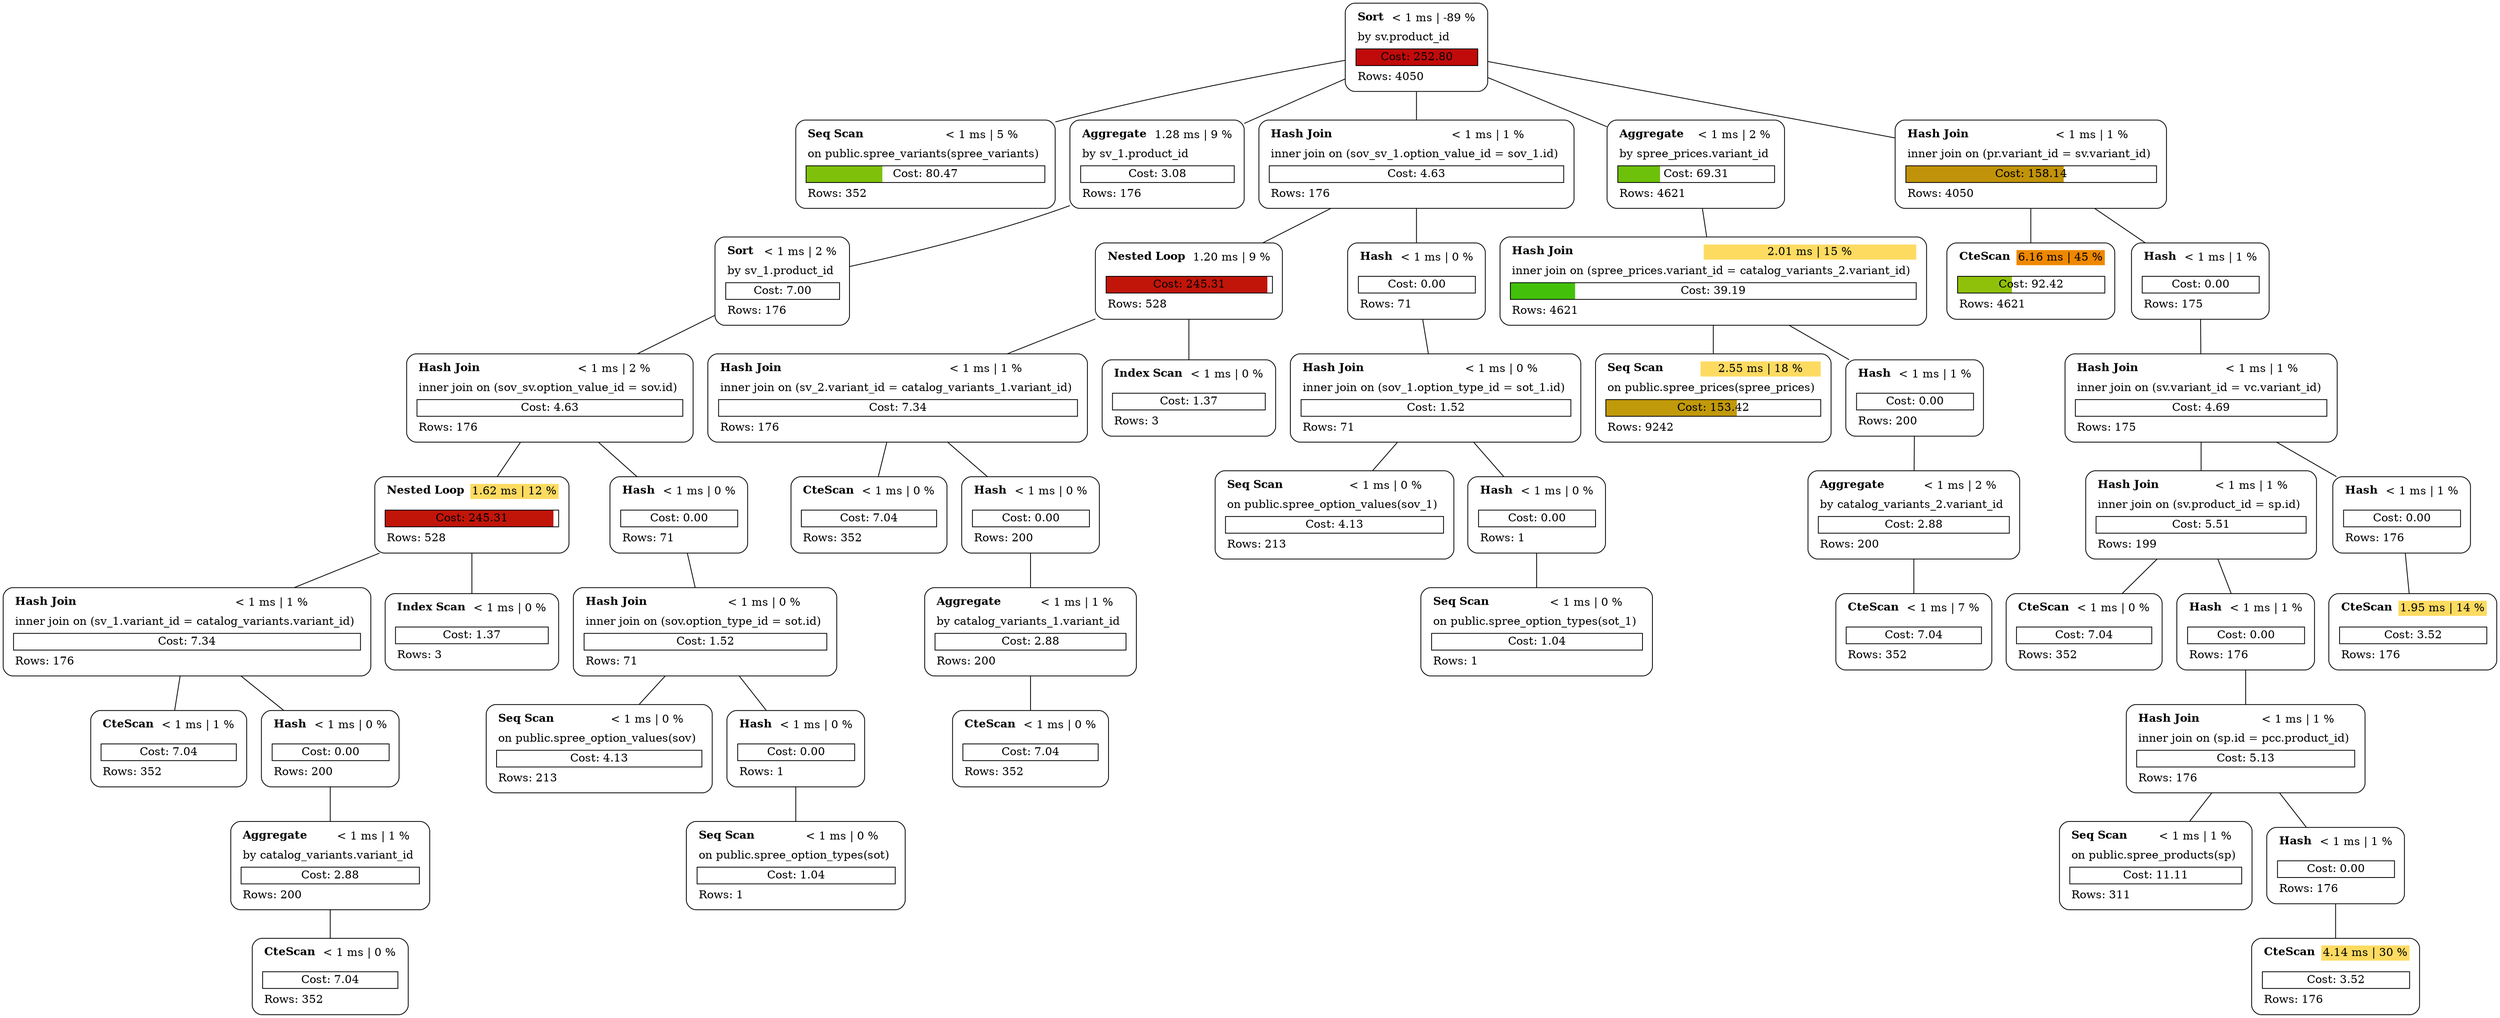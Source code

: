graph explain {
    node0[label=<<table border="0" cellborder="0" cellspacing="5"><tr><td align="left"><b>Sort</b></td><td>&lt; 1 ms | -89 %</td></tr><tr><td colspan="2" align="left">by sv.product_id</td></tr><tr><td colspan="2" border="1" bgcolor="#c10a0a">Cost: 252.80</td></tr><tr><td colspan="2" align="left">Rows: 4050</td></tr></table>>][style="rounded"][shape="box"];
    node1[label=<<table border="0" cellborder="0" cellspacing="5"><tr><td align="left"><b>Seq Scan</b></td><td>&lt; 1 ms | 5 %</td></tr><tr><td colspan="2" align="left">on public.spree_variants(spree_variants)</td></tr><tr><td colspan="2" border="1" bgcolor="#7fc10a;0.32:white">Cost: 80.47</td></tr><tr><td colspan="2" align="left">Rows: 352</td></tr></table>>][style="rounded"][shape="box"];
    node2[label=<<table border="0" cellborder="0" cellspacing="5"><tr><td align="left"><b>Aggregate</b></td><td bgcolor="white">1.28 ms | 9 %</td></tr><tr><td colspan="2" align="left">by sv_1.product_id</td></tr><tr><td colspan="2" border="1" >Cost: 3.08</td></tr><tr><td colspan="2" align="left">Rows: 176</td></tr></table>>][style="rounded"][shape="box"];
    node3[label=<<table border="0" cellborder="0" cellspacing="5"><tr><td align="left"><b>Sort</b></td><td>&lt; 1 ms | 2 %</td></tr><tr><td colspan="2" align="left">by sv_1.product_id</td></tr><tr><td colspan="2" border="1" >Cost: 7.00</td></tr><tr><td colspan="2" align="left">Rows: 176</td></tr></table>>][style="rounded"][shape="box"];
    node4[label=<<table border="0" cellborder="0" cellspacing="5"><tr><td align="left"><b>Hash Join</b></td><td>&lt; 1 ms | 2 %</td></tr><tr><td colspan="2" align="left">inner join on (sov_sv.option_value_id = sov.id)</td></tr><tr><td colspan="2" border="1" >Cost: 4.63</td></tr><tr><td colspan="2" align="left">Rows: 176</td></tr></table>>][style="rounded"][shape="box"];
    node5[label=<<table border="0" cellborder="0" cellspacing="5"><tr><td align="left"><b>Nested Loop</b></td><td bgcolor="#fddb61">1.62 ms | 12 %</td></tr><tr><td colspan="2" align="left"></td></tr><tr><td colspan="2" border="1" bgcolor="#c1150a;0.97:white">Cost: 245.31</td></tr><tr><td colspan="2" align="left">Rows: 528</td></tr></table>>][style="rounded"][shape="box"];
    node6[label=<<table border="0" cellborder="0" cellspacing="5"><tr><td align="left"><b>Hash Join</b></td><td>&lt; 1 ms | 1 %</td></tr><tr><td colspan="2" align="left">inner join on (sv_1.variant_id = catalog_variants.variant_id)</td></tr><tr><td colspan="2" border="1" >Cost: 7.34</td></tr><tr><td colspan="2" align="left">Rows: 176</td></tr></table>>][style="rounded"][shape="box"];
    node7[label=<<table border="0" cellborder="0" cellspacing="5"><tr><td align="left"><b>CteScan</b></td><td>&lt; 1 ms | 1 %</td></tr><tr><td colspan="2" align="left"></td></tr><tr><td colspan="2" border="1" >Cost: 7.04</td></tr><tr><td colspan="2" align="left">Rows: 352</td></tr></table>>][style="rounded"][shape="box"];
    node8[label=<<table border="0" cellborder="0" cellspacing="5"><tr><td align="left"><b>Hash</b></td><td>&lt; 1 ms | 0 %</td></tr><tr><td colspan="2" align="left"></td></tr><tr><td colspan="2" border="1" >Cost: 0.00</td></tr><tr><td colspan="2" align="left">Rows: 200</td></tr></table>>][style="rounded"][shape="box"];
    node9[label=<<table border="0" cellborder="0" cellspacing="5"><tr><td align="left"><b>Aggregate</b></td><td>&lt; 1 ms | 1 %</td></tr><tr><td colspan="2" align="left">by catalog_variants.variant_id</td></tr><tr><td colspan="2" border="1" >Cost: 2.88</td></tr><tr><td colspan="2" align="left">Rows: 200</td></tr></table>>][style="rounded"][shape="box"];
    node10[label=<<table border="0" cellborder="0" cellspacing="5"><tr><td align="left"><b>CteScan</b></td><td>&lt; 1 ms | 0 %</td></tr><tr><td colspan="2" align="left"></td></tr><tr><td colspan="2" border="1" >Cost: 7.04</td></tr><tr><td colspan="2" align="left">Rows: 352</td></tr></table>>][style="rounded"][shape="box"];
    node11[label=<<table border="0" cellborder="0" cellspacing="5"><tr><td align="left"><b>Index Scan</b></td><td>&lt; 1 ms | 0 %</td></tr><tr><td colspan="2" align="left"></td></tr><tr><td colspan="2" border="1" >Cost: 1.37</td></tr><tr><td colspan="2" align="left">Rows: 3</td></tr></table>>][style="rounded"][shape="box"];
    node12[label=<<table border="0" cellborder="0" cellspacing="5"><tr><td align="left"><b>Hash</b></td><td>&lt; 1 ms | 0 %</td></tr><tr><td colspan="2" align="left"></td></tr><tr><td colspan="2" border="1" >Cost: 0.00</td></tr><tr><td colspan="2" align="left">Rows: 71</td></tr></table>>][style="rounded"][shape="box"];
    node13[label=<<table border="0" cellborder="0" cellspacing="5"><tr><td align="left"><b>Hash Join</b></td><td>&lt; 1 ms | 0 %</td></tr><tr><td colspan="2" align="left">inner join on (sov.option_type_id = sot.id)</td></tr><tr><td colspan="2" border="1" >Cost: 1.52</td></tr><tr><td colspan="2" align="left">Rows: 71</td></tr></table>>][style="rounded"][shape="box"];
    node14[label=<<table border="0" cellborder="0" cellspacing="5"><tr><td align="left"><b>Seq Scan</b></td><td>&lt; 1 ms | 0 %</td></tr><tr><td colspan="2" align="left">on public.spree_option_values(sov)</td></tr><tr><td colspan="2" border="1" >Cost: 4.13</td></tr><tr><td colspan="2" align="left">Rows: 213</td></tr></table>>][style="rounded"][shape="box"];
    node15[label=<<table border="0" cellborder="0" cellspacing="5"><tr><td align="left"><b>Hash</b></td><td>&lt; 1 ms | 0 %</td></tr><tr><td colspan="2" align="left"></td></tr><tr><td colspan="2" border="1" >Cost: 0.00</td></tr><tr><td colspan="2" align="left">Rows: 1</td></tr></table>>][style="rounded"][shape="box"];
    node16[label=<<table border="0" cellborder="0" cellspacing="5"><tr><td align="left"><b>Seq Scan</b></td><td>&lt; 1 ms | 0 %</td></tr><tr><td colspan="2" align="left">on public.spree_option_types(sot)</td></tr><tr><td colspan="2" border="1" >Cost: 1.04</td></tr><tr><td colspan="2" align="left">Rows: 1</td></tr></table>>][style="rounded"][shape="box"];
    node17[label=<<table border="0" cellborder="0" cellspacing="5"><tr><td align="left"><b>Hash Join</b></td><td>&lt; 1 ms | 1 %</td></tr><tr><td colspan="2" align="left">inner join on (sov_sv_1.option_value_id = sov_1.id)</td></tr><tr><td colspan="2" border="1" >Cost: 4.63</td></tr><tr><td colspan="2" align="left">Rows: 176</td></tr></table>>][style="rounded"][shape="box"];
    node18[label=<<table border="0" cellborder="0" cellspacing="5"><tr><td align="left"><b>Nested Loop</b></td><td bgcolor="white">1.20 ms | 9 %</td></tr><tr><td colspan="2" align="left"></td></tr><tr><td colspan="2" border="1" bgcolor="#c1150a;0.97:white">Cost: 245.31</td></tr><tr><td colspan="2" align="left">Rows: 528</td></tr></table>>][style="rounded"][shape="box"];
    node19[label=<<table border="0" cellborder="0" cellspacing="5"><tr><td align="left"><b>Hash Join</b></td><td>&lt; 1 ms | 1 %</td></tr><tr><td colspan="2" align="left">inner join on (sv_2.variant_id = catalog_variants_1.variant_id)</td></tr><tr><td colspan="2" border="1" >Cost: 7.34</td></tr><tr><td colspan="2" align="left">Rows: 176</td></tr></table>>][style="rounded"][shape="box"];
    node20[label=<<table border="0" cellborder="0" cellspacing="5"><tr><td align="left"><b>CteScan</b></td><td>&lt; 1 ms | 0 %</td></tr><tr><td colspan="2" align="left"></td></tr><tr><td colspan="2" border="1" >Cost: 7.04</td></tr><tr><td colspan="2" align="left">Rows: 352</td></tr></table>>][style="rounded"][shape="box"];
    node21[label=<<table border="0" cellborder="0" cellspacing="5"><tr><td align="left"><b>Hash</b></td><td>&lt; 1 ms | 0 %</td></tr><tr><td colspan="2" align="left"></td></tr><tr><td colspan="2" border="1" >Cost: 0.00</td></tr><tr><td colspan="2" align="left">Rows: 200</td></tr></table>>][style="rounded"][shape="box"];
    node22[label=<<table border="0" cellborder="0" cellspacing="5"><tr><td align="left"><b>Aggregate</b></td><td>&lt; 1 ms | 1 %</td></tr><tr><td colspan="2" align="left">by catalog_variants_1.variant_id</td></tr><tr><td colspan="2" border="1" >Cost: 2.88</td></tr><tr><td colspan="2" align="left">Rows: 200</td></tr></table>>][style="rounded"][shape="box"];
    node23[label=<<table border="0" cellborder="0" cellspacing="5"><tr><td align="left"><b>CteScan</b></td><td>&lt; 1 ms | 0 %</td></tr><tr><td colspan="2" align="left"></td></tr><tr><td colspan="2" border="1" >Cost: 7.04</td></tr><tr><td colspan="2" align="left">Rows: 352</td></tr></table>>][style="rounded"][shape="box"];
    node24[label=<<table border="0" cellborder="0" cellspacing="5"><tr><td align="left"><b>Index Scan</b></td><td>&lt; 1 ms | 0 %</td></tr><tr><td colspan="2" align="left"></td></tr><tr><td colspan="2" border="1" >Cost: 1.37</td></tr><tr><td colspan="2" align="left">Rows: 3</td></tr></table>>][style="rounded"][shape="box"];
    node25[label=<<table border="0" cellborder="0" cellspacing="5"><tr><td align="left"><b>Hash</b></td><td>&lt; 1 ms | 0 %</td></tr><tr><td colspan="2" align="left"></td></tr><tr><td colspan="2" border="1" >Cost: 0.00</td></tr><tr><td colspan="2" align="left">Rows: 71</td></tr></table>>][style="rounded"][shape="box"];
    node26[label=<<table border="0" cellborder="0" cellspacing="5"><tr><td align="left"><b>Hash Join</b></td><td>&lt; 1 ms | 0 %</td></tr><tr><td colspan="2" align="left">inner join on (sov_1.option_type_id = sot_1.id)</td></tr><tr><td colspan="2" border="1" >Cost: 1.52</td></tr><tr><td colspan="2" align="left">Rows: 71</td></tr></table>>][style="rounded"][shape="box"];
    node27[label=<<table border="0" cellborder="0" cellspacing="5"><tr><td align="left"><b>Seq Scan</b></td><td>&lt; 1 ms | 0 %</td></tr><tr><td colspan="2" align="left">on public.spree_option_values(sov_1)</td></tr><tr><td colspan="2" border="1" >Cost: 4.13</td></tr><tr><td colspan="2" align="left">Rows: 213</td></tr></table>>][style="rounded"][shape="box"];
    node28[label=<<table border="0" cellborder="0" cellspacing="5"><tr><td align="left"><b>Hash</b></td><td>&lt; 1 ms | 0 %</td></tr><tr><td colspan="2" align="left"></td></tr><tr><td colspan="2" border="1" >Cost: 0.00</td></tr><tr><td colspan="2" align="left">Rows: 1</td></tr></table>>][style="rounded"][shape="box"];
    node29[label=<<table border="0" cellborder="0" cellspacing="5"><tr><td align="left"><b>Seq Scan</b></td><td>&lt; 1 ms | 0 %</td></tr><tr><td colspan="2" align="left">on public.spree_option_types(sot_1)</td></tr><tr><td colspan="2" border="1" >Cost: 1.04</td></tr><tr><td colspan="2" align="left">Rows: 1</td></tr></table>>][style="rounded"][shape="box"];
    node30[label=<<table border="0" cellborder="0" cellspacing="5"><tr><td align="left"><b>Aggregate</b></td><td>&lt; 1 ms | 2 %</td></tr><tr><td colspan="2" align="left">by spree_prices.variant_id</td></tr><tr><td colspan="2" border="1" bgcolor="#6ec10a;0.27:white">Cost: 69.31</td></tr><tr><td colspan="2" align="left">Rows: 4621</td></tr></table>>][style="rounded"][shape="box"];
    node31[label=<<table border="0" cellborder="0" cellspacing="5"><tr><td align="left"><b>Hash Join</b></td><td bgcolor="#fddb61">2.01 ms | 15 %</td></tr><tr><td colspan="2" align="left">inner join on (spree_prices.variant_id = catalog_variants_2.variant_id)</td></tr><tr><td colspan="2" border="1" bgcolor="#43c10a;0.16:white">Cost: 39.19</td></tr><tr><td colspan="2" align="left">Rows: 4621</td></tr></table>>][style="rounded"][shape="box"];
    node32[label=<<table border="0" cellborder="0" cellspacing="5"><tr><td align="left"><b>Seq Scan</b></td><td bgcolor="#fddb61">2.55 ms | 18 %</td></tr><tr><td colspan="2" align="left">on public.spree_prices(spree_prices)</td></tr><tr><td colspan="2" border="1" bgcolor="#c19a0a;0.61:white">Cost: 153.42</td></tr><tr><td colspan="2" align="left">Rows: 9242</td></tr></table>>][style="rounded"][shape="box"];
    node33[label=<<table border="0" cellborder="0" cellspacing="5"><tr><td align="left"><b>Hash</b></td><td>&lt; 1 ms | 1 %</td></tr><tr><td colspan="2" align="left"></td></tr><tr><td colspan="2" border="1" >Cost: 0.00</td></tr><tr><td colspan="2" align="left">Rows: 200</td></tr></table>>][style="rounded"][shape="box"];
    node34[label=<<table border="0" cellborder="0" cellspacing="5"><tr><td align="left"><b>Aggregate</b></td><td>&lt; 1 ms | 2 %</td></tr><tr><td colspan="2" align="left">by catalog_variants_2.variant_id</td></tr><tr><td colspan="2" border="1" >Cost: 2.88</td></tr><tr><td colspan="2" align="left">Rows: 200</td></tr></table>>][style="rounded"][shape="box"];
    node35[label=<<table border="0" cellborder="0" cellspacing="5"><tr><td align="left"><b>CteScan</b></td><td>&lt; 1 ms | 7 %</td></tr><tr><td colspan="2" align="left"></td></tr><tr><td colspan="2" border="1" >Cost: 7.04</td></tr><tr><td colspan="2" align="left">Rows: 352</td></tr></table>>][style="rounded"][shape="box"];
    node36[label=<<table border="0" cellborder="0" cellspacing="5"><tr><td align="left"><b>Hash Join</b></td><td>&lt; 1 ms | 1 %</td></tr><tr><td colspan="2" align="left">inner join on (pr.variant_id = sv.variant_id)</td></tr><tr><td colspan="2" border="1" bgcolor="#c1930a;0.63:white">Cost: 158.14</td></tr><tr><td colspan="2" align="left">Rows: 4050</td></tr></table>>][style="rounded"][shape="box"];
    node37[label=<<table border="0" cellborder="0" cellspacing="5"><tr><td align="left"><b>CteScan</b></td><td bgcolor="#ee8800">6.16 ms | 45 %</td></tr><tr><td colspan="2" align="left"></td></tr><tr><td colspan="2" border="1" bgcolor="#90c10a;0.37:white">Cost: 92.42</td></tr><tr><td colspan="2" align="left">Rows: 4621</td></tr></table>>][style="rounded"][shape="box"];
    node38[label=<<table border="0" cellborder="0" cellspacing="5"><tr><td align="left"><b>Hash</b></td><td>&lt; 1 ms | 1 %</td></tr><tr><td colspan="2" align="left"></td></tr><tr><td colspan="2" border="1" >Cost: 0.00</td></tr><tr><td colspan="2" align="left">Rows: 175</td></tr></table>>][style="rounded"][shape="box"];
    node39[label=<<table border="0" cellborder="0" cellspacing="5"><tr><td align="left"><b>Hash Join</b></td><td>&lt; 1 ms | 1 %</td></tr><tr><td colspan="2" align="left">inner join on (sv.variant_id = vc.variant_id)</td></tr><tr><td colspan="2" border="1" >Cost: 4.69</td></tr><tr><td colspan="2" align="left">Rows: 175</td></tr></table>>][style="rounded"][shape="box"];
    node40[label=<<table border="0" cellborder="0" cellspacing="5"><tr><td align="left"><b>Hash Join</b></td><td>&lt; 1 ms | 1 %</td></tr><tr><td colspan="2" align="left">inner join on (sv.product_id = sp.id)</td></tr><tr><td colspan="2" border="1" >Cost: 5.51</td></tr><tr><td colspan="2" align="left">Rows: 199</td></tr></table>>][style="rounded"][shape="box"];
    node41[label=<<table border="0" cellborder="0" cellspacing="5"><tr><td align="left"><b>CteScan</b></td><td>&lt; 1 ms | 0 %</td></tr><tr><td colspan="2" align="left"></td></tr><tr><td colspan="2" border="1" >Cost: 7.04</td></tr><tr><td colspan="2" align="left">Rows: 352</td></tr></table>>][style="rounded"][shape="box"];
    node42[label=<<table border="0" cellborder="0" cellspacing="5"><tr><td align="left"><b>Hash</b></td><td>&lt; 1 ms | 1 %</td></tr><tr><td colspan="2" align="left"></td></tr><tr><td colspan="2" border="1" >Cost: 0.00</td></tr><tr><td colspan="2" align="left">Rows: 176</td></tr></table>>][style="rounded"][shape="box"];
    node43[label=<<table border="0" cellborder="0" cellspacing="5"><tr><td align="left"><b>Hash Join</b></td><td>&lt; 1 ms | 1 %</td></tr><tr><td colspan="2" align="left">inner join on (sp.id = pcc.product_id)</td></tr><tr><td colspan="2" border="1" >Cost: 5.13</td></tr><tr><td colspan="2" align="left">Rows: 176</td></tr></table>>][style="rounded"][shape="box"];
    node44[label=<<table border="0" cellborder="0" cellspacing="5"><tr><td align="left"><b>Seq Scan</b></td><td>&lt; 1 ms | 1 %</td></tr><tr><td colspan="2" align="left">on public.spree_products(sp)</td></tr><tr><td colspan="2" border="1" >Cost: 11.11</td></tr><tr><td colspan="2" align="left">Rows: 311</td></tr></table>>][style="rounded"][shape="box"];
    node45[label=<<table border="0" cellborder="0" cellspacing="5"><tr><td align="left"><b>Hash</b></td><td>&lt; 1 ms | 1 %</td></tr><tr><td colspan="2" align="left"></td></tr><tr><td colspan="2" border="1" >Cost: 0.00</td></tr><tr><td colspan="2" align="left">Rows: 176</td></tr></table>>][style="rounded"][shape="box"];
    node46[label=<<table border="0" cellborder="0" cellspacing="5"><tr><td align="left"><b>CteScan</b></td><td bgcolor="#fddb61">4.14 ms | 30 %</td></tr><tr><td colspan="2" align="left"></td></tr><tr><td colspan="2" border="1" >Cost: 3.52</td></tr><tr><td colspan="2" align="left">Rows: 176</td></tr></table>>][style="rounded"][shape="box"];
    node47[label=<<table border="0" cellborder="0" cellspacing="5"><tr><td align="left"><b>Hash</b></td><td>&lt; 1 ms | 1 %</td></tr><tr><td colspan="2" align="left"></td></tr><tr><td colspan="2" border="1" >Cost: 0.00</td></tr><tr><td colspan="2" align="left">Rows: 176</td></tr></table>>][style="rounded"][shape="box"];
    node48[label=<<table border="0" cellborder="0" cellspacing="5"><tr><td align="left"><b>CteScan</b></td><td bgcolor="#fddb61">1.95 ms | 14 %</td></tr><tr><td colspan="2" align="left"></td></tr><tr><td colspan="2" border="1" >Cost: 3.52</td></tr><tr><td colspan="2" align="left">Rows: 176</td></tr></table>>][style="rounded"][shape="box"];
    node0 -- node1[label=""];
    node0 -- node2[label=""];
    node2 -- node3[label=""];
    node3 -- node4[label=""];
    node4 -- node5[label=""];
    node5 -- node6[label=""];
    node6 -- node7[label=""];
    node6 -- node8[label=""];
    node8 -- node9[label=""];
    node9 -- node10[label=""];
    node5 -- node11[label=""];
    node4 -- node12[label=""];
    node12 -- node13[label=""];
    node13 -- node14[label=""];
    node13 -- node15[label=""];
    node15 -- node16[label=""];
    node0 -- node17[label=""];
    node17 -- node18[label=""];
    node18 -- node19[label=""];
    node19 -- node20[label=""];
    node19 -- node21[label=""];
    node21 -- node22[label=""];
    node22 -- node23[label=""];
    node18 -- node24[label=""];
    node17 -- node25[label=""];
    node25 -- node26[label=""];
    node26 -- node27[label=""];
    node26 -- node28[label=""];
    node28 -- node29[label=""];
    node0 -- node30[label=""];
    node30 -- node31[label=""];
    node31 -- node32[label=""];
    node31 -- node33[label=""];
    node33 -- node34[label=""];
    node34 -- node35[label=""];
    node0 -- node36[label=""];
    node36 -- node37[label=""];
    node36 -- node38[label=""];
    node38 -- node39[label=""];
    node39 -- node40[label=""];
    node40 -- node41[label=""];
    node40 -- node42[label=""];
    node42 -- node43[label=""];
    node43 -- node44[label=""];
    node43 -- node45[label=""];
    node45 -- node46[label=""];
    node39 -- node47[label=""];
    node47 -- node48[label=""];
}
